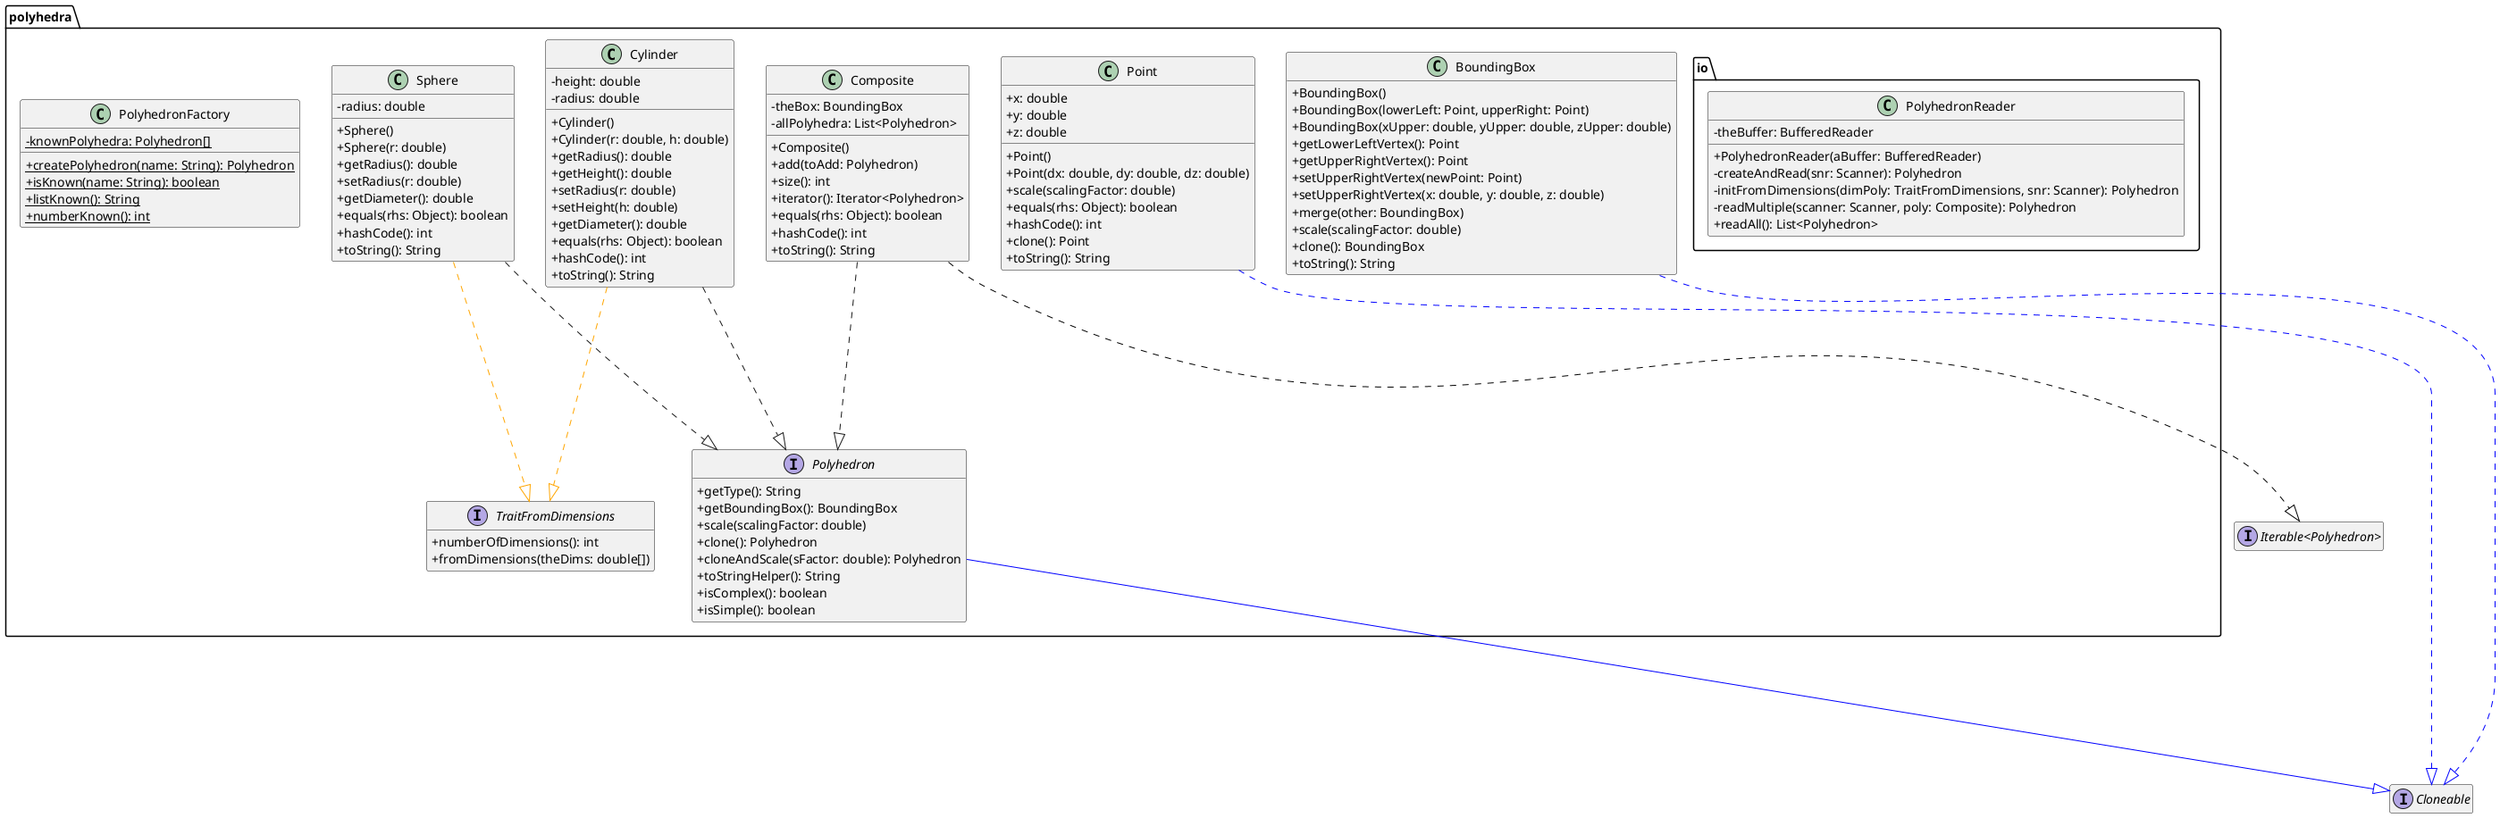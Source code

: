 @startuml
skinparam classAttributeIconSize 0
hide empty members

package polyhedra {

    class Point {
        + x: double
        + y: double
        + z: double

        + Point()
        + Point(dx: double, dy: double, dz: double)
        + scale(scalingFactor: double)
        + equals(rhs: Object): boolean
        + hashCode(): int
        + clone(): Point
        + toString(): String
    }

    class BoundingBox {

        + BoundingBox()
        + BoundingBox(lowerLeft: Point, upperRight: Point)
        + BoundingBox(xUpper: double, yUpper: double, zUpper: double)
        + getLowerLeftVertex(): Point
        + getUpperRightVertex(): Point
        + setUpperRightVertex(newPoint: Point)
        + setUpperRightVertex(x: double, y: double, z: double)
        + merge(other: BoundingBox)
        + scale(scalingFactor: double)
        + clone(): BoundingBox
        + toString(): String
    }

    interface TraitFromDimensions
    {
        + numberOfDimensions(): int
        + fromDimensions(theDims: double[])
    }

    interface Polyhedron
    {
        + getType(): String
        + getBoundingBox(): BoundingBox
        + scale(scalingFactor: double)
        + clone(): Polyhedron
        + cloneAndScale(sFactor: double): Polyhedron
        + toStringHelper(): String
        + isComplex(): boolean
        + isSimple(): boolean
    }

    class Cylinder {
        - height: double
        - radius: double

        + Cylinder()
        + Cylinder(r: double, h: double)
        + getRadius(): double
        + getHeight(): double
        + setRadius(r: double)
        + setHeight(h: double)
        + getDiameter(): double
        + equals(rhs: Object): boolean
        + hashCode(): int
        + toString(): String
    }

    class Sphere {
        - radius: double

        + Sphere()
        + Sphere(r: double)
        + getRadius(): double
        + setRadius(r: double)
        + getDiameter(): double
        + equals(rhs: Object): boolean
        + hashCode(): int
        + toString(): String
    }

    class Composite {
        - theBox: BoundingBox
        - allPolyhedra: List<Polyhedron>

        + Composite()
        + add(toAdd: Polyhedron)
        + size(): int
        + iterator(): Iterator<Polyhedron>
        + equals(rhs: Object): boolean
        + hashCode(): int
        + toString(): String
    }

    class PolyhedronFactory {
        - {static} knownPolyhedra: Polyhedron[]

        + {static} createPolyhedron(name: String): Polyhedron
        + {static} isKnown(name: String): boolean
        + {static} listKnown(): String
        + {static} numberKnown(): int
    }

    package polyhedra.io {
        class PolyhedronReader
        {
            - theBuffer: BufferedReader

            + PolyhedronReader(aBuffer: BufferedReader)
            - createAndRead(snr: Scanner): Polyhedron
            - initFromDimensions(dimPoly: TraitFromDimensions, snr: Scanner): Polyhedron
            - readMultiple(scanner: Scanner, poly: Composite): Polyhedron
            + readAll(): List<Polyhedron>
        }
    }
}

interface Cloneable {

}

interface "Iterable<Polyhedron>" {

}

Point .[#blue].|> Cloneable
BoundingBox .[#blue].|> Cloneable
Polyhedron --[#blue]--|> Cloneable

Cylinder ....|> Polyhedron
Cylinder ..[#orange]..|> TraitFromDimensions

Sphere ....|> Polyhedron
Sphere ..[#orange]..|> TraitFromDimensions

Composite ....|> Polyhedron
Composite ..[#black]..|> "Iterable<Polyhedron>"


@enduml
